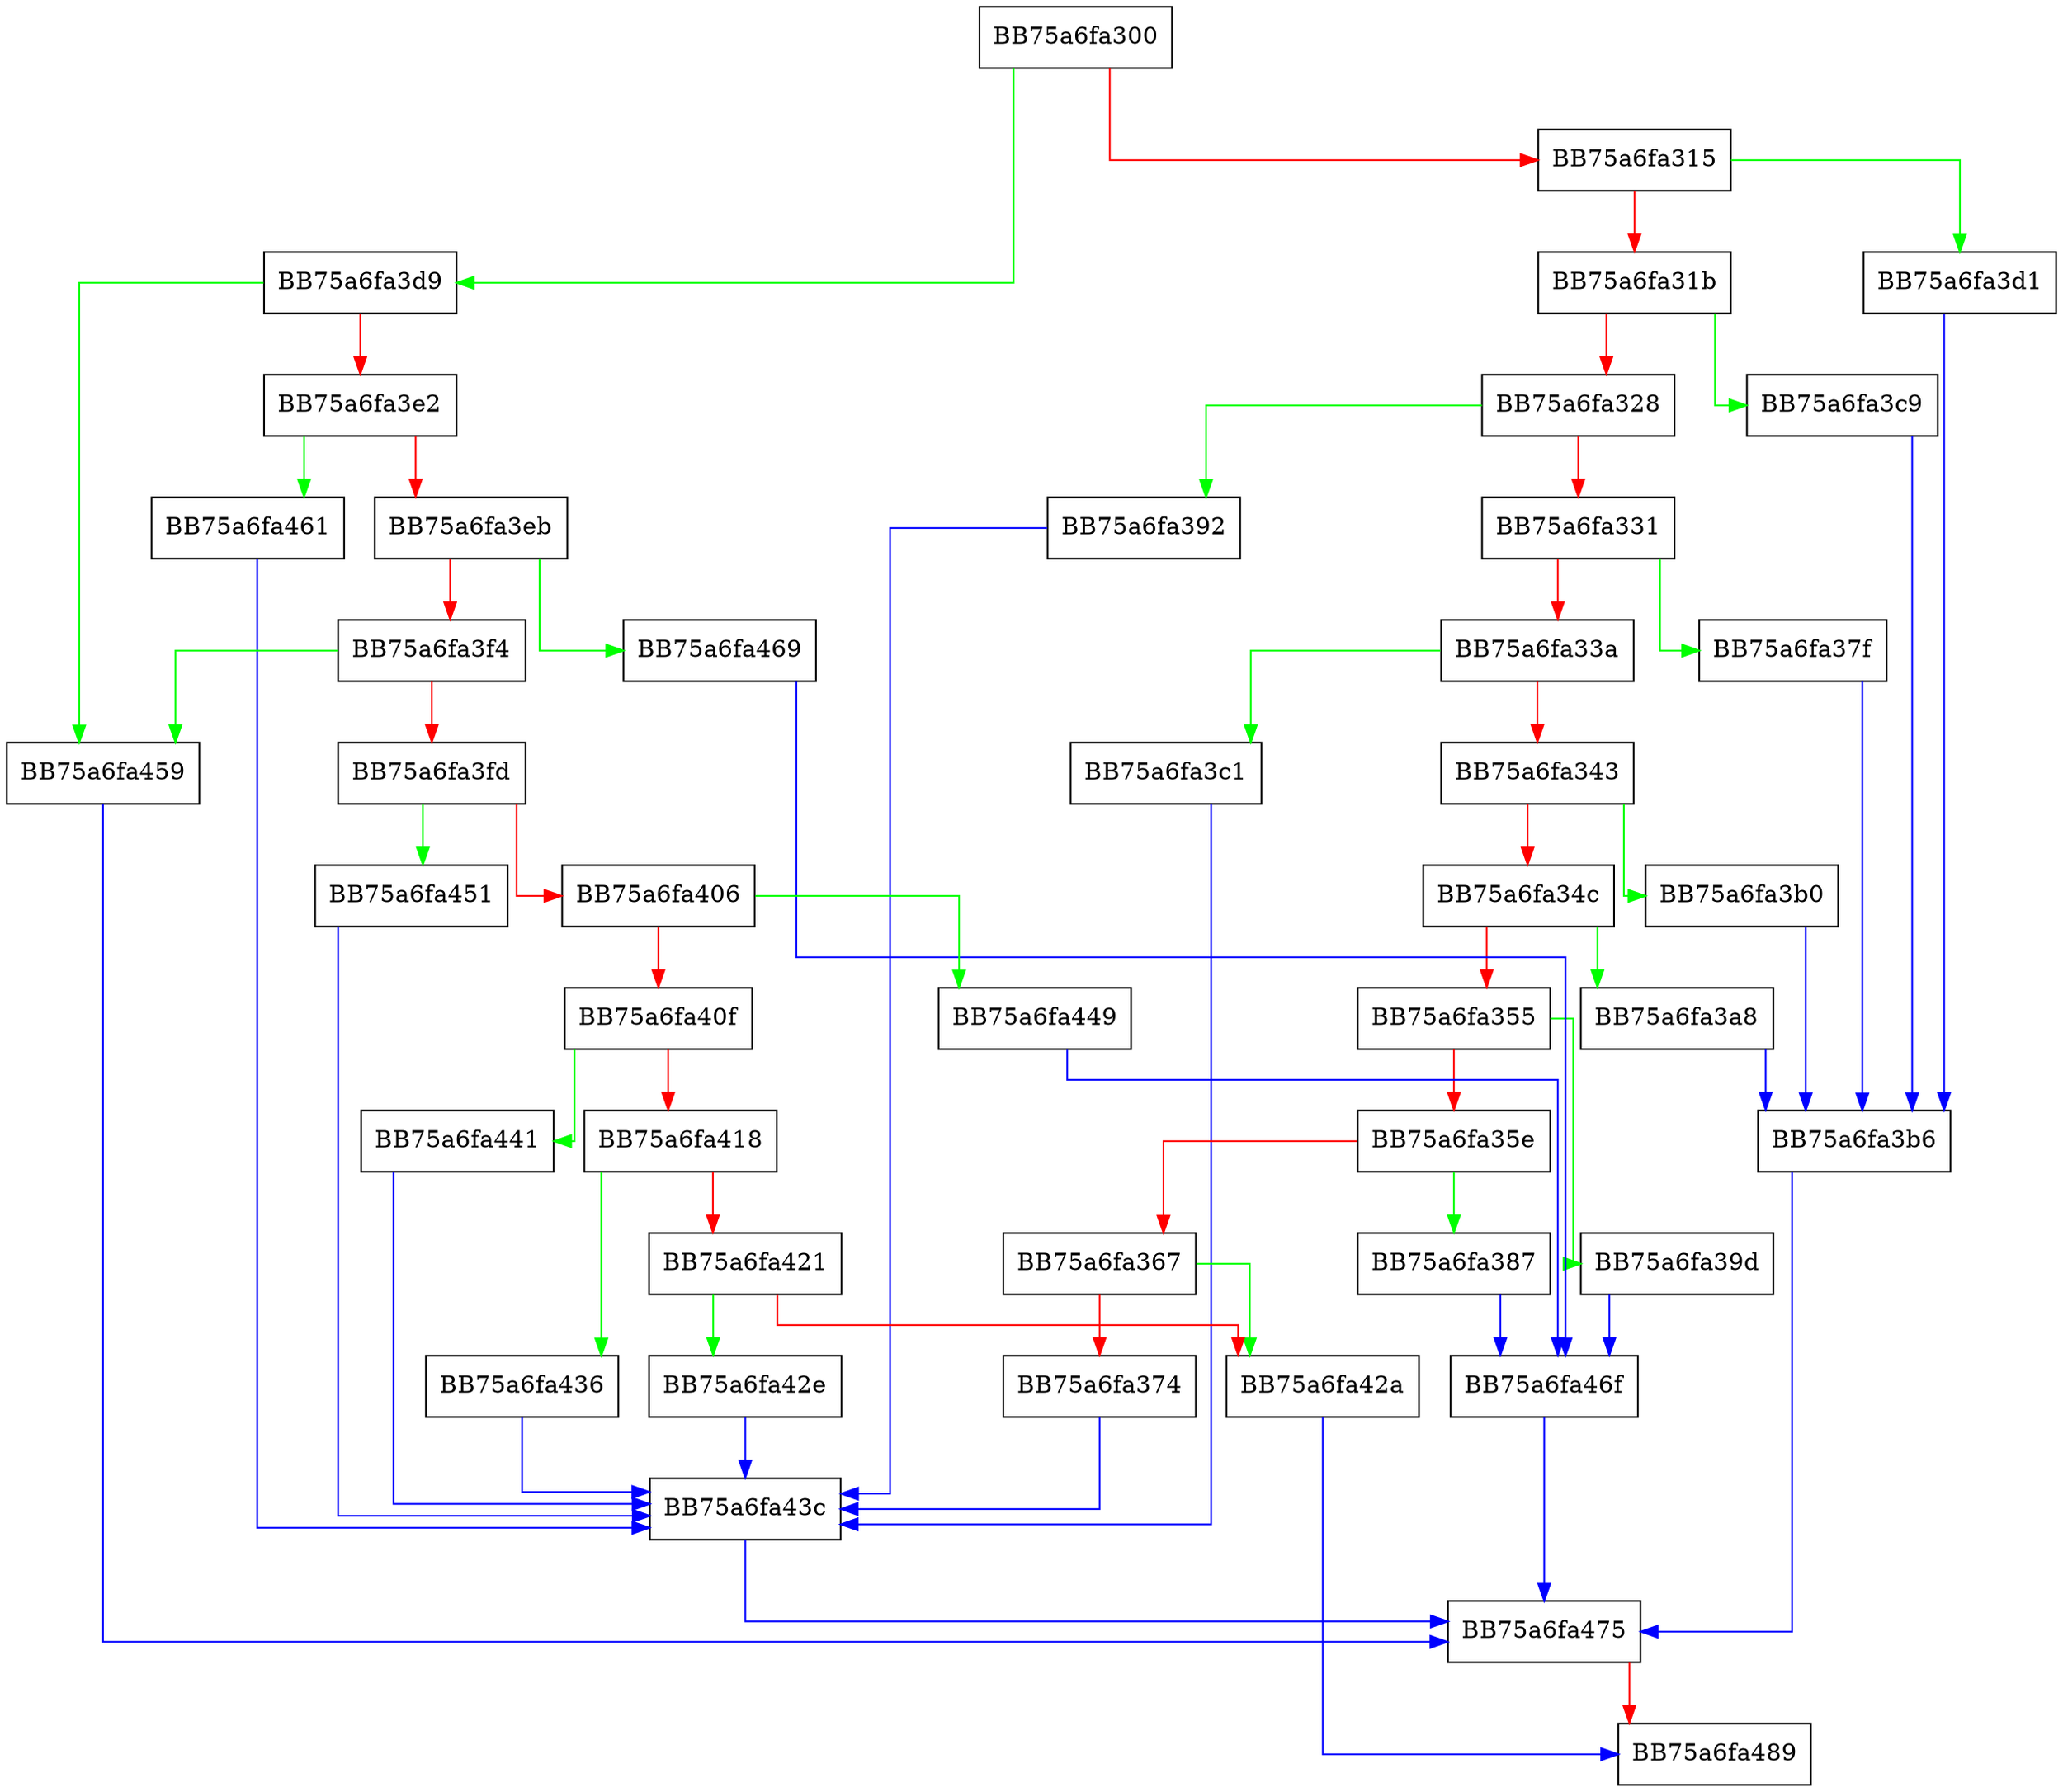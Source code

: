 digraph getPropByHash {
  node [shape="box"];
  graph [splines=ortho];
  BB75a6fa300 -> BB75a6fa3d9 [color="green"];
  BB75a6fa300 -> BB75a6fa315 [color="red"];
  BB75a6fa315 -> BB75a6fa3d1 [color="green"];
  BB75a6fa315 -> BB75a6fa31b [color="red"];
  BB75a6fa31b -> BB75a6fa3c9 [color="green"];
  BB75a6fa31b -> BB75a6fa328 [color="red"];
  BB75a6fa328 -> BB75a6fa392 [color="green"];
  BB75a6fa328 -> BB75a6fa331 [color="red"];
  BB75a6fa331 -> BB75a6fa37f [color="green"];
  BB75a6fa331 -> BB75a6fa33a [color="red"];
  BB75a6fa33a -> BB75a6fa3c1 [color="green"];
  BB75a6fa33a -> BB75a6fa343 [color="red"];
  BB75a6fa343 -> BB75a6fa3b0 [color="green"];
  BB75a6fa343 -> BB75a6fa34c [color="red"];
  BB75a6fa34c -> BB75a6fa3a8 [color="green"];
  BB75a6fa34c -> BB75a6fa355 [color="red"];
  BB75a6fa355 -> BB75a6fa39d [color="green"];
  BB75a6fa355 -> BB75a6fa35e [color="red"];
  BB75a6fa35e -> BB75a6fa387 [color="green"];
  BB75a6fa35e -> BB75a6fa367 [color="red"];
  BB75a6fa367 -> BB75a6fa42a [color="green"];
  BB75a6fa367 -> BB75a6fa374 [color="red"];
  BB75a6fa374 -> BB75a6fa43c [color="blue"];
  BB75a6fa37f -> BB75a6fa3b6 [color="blue"];
  BB75a6fa387 -> BB75a6fa46f [color="blue"];
  BB75a6fa392 -> BB75a6fa43c [color="blue"];
  BB75a6fa39d -> BB75a6fa46f [color="blue"];
  BB75a6fa3a8 -> BB75a6fa3b6 [color="blue"];
  BB75a6fa3b0 -> BB75a6fa3b6 [color="blue"];
  BB75a6fa3b6 -> BB75a6fa475 [color="blue"];
  BB75a6fa3c1 -> BB75a6fa43c [color="blue"];
  BB75a6fa3c9 -> BB75a6fa3b6 [color="blue"];
  BB75a6fa3d1 -> BB75a6fa3b6 [color="blue"];
  BB75a6fa3d9 -> BB75a6fa459 [color="green"];
  BB75a6fa3d9 -> BB75a6fa3e2 [color="red"];
  BB75a6fa3e2 -> BB75a6fa461 [color="green"];
  BB75a6fa3e2 -> BB75a6fa3eb [color="red"];
  BB75a6fa3eb -> BB75a6fa469 [color="green"];
  BB75a6fa3eb -> BB75a6fa3f4 [color="red"];
  BB75a6fa3f4 -> BB75a6fa459 [color="green"];
  BB75a6fa3f4 -> BB75a6fa3fd [color="red"];
  BB75a6fa3fd -> BB75a6fa451 [color="green"];
  BB75a6fa3fd -> BB75a6fa406 [color="red"];
  BB75a6fa406 -> BB75a6fa449 [color="green"];
  BB75a6fa406 -> BB75a6fa40f [color="red"];
  BB75a6fa40f -> BB75a6fa441 [color="green"];
  BB75a6fa40f -> BB75a6fa418 [color="red"];
  BB75a6fa418 -> BB75a6fa436 [color="green"];
  BB75a6fa418 -> BB75a6fa421 [color="red"];
  BB75a6fa421 -> BB75a6fa42e [color="green"];
  BB75a6fa421 -> BB75a6fa42a [color="red"];
  BB75a6fa42a -> BB75a6fa489 [color="blue"];
  BB75a6fa42e -> BB75a6fa43c [color="blue"];
  BB75a6fa436 -> BB75a6fa43c [color="blue"];
  BB75a6fa43c -> BB75a6fa475 [color="blue"];
  BB75a6fa441 -> BB75a6fa43c [color="blue"];
  BB75a6fa449 -> BB75a6fa46f [color="blue"];
  BB75a6fa451 -> BB75a6fa43c [color="blue"];
  BB75a6fa459 -> BB75a6fa475 [color="blue"];
  BB75a6fa461 -> BB75a6fa43c [color="blue"];
  BB75a6fa469 -> BB75a6fa46f [color="blue"];
  BB75a6fa46f -> BB75a6fa475 [color="blue"];
  BB75a6fa475 -> BB75a6fa489 [color="red"];
}